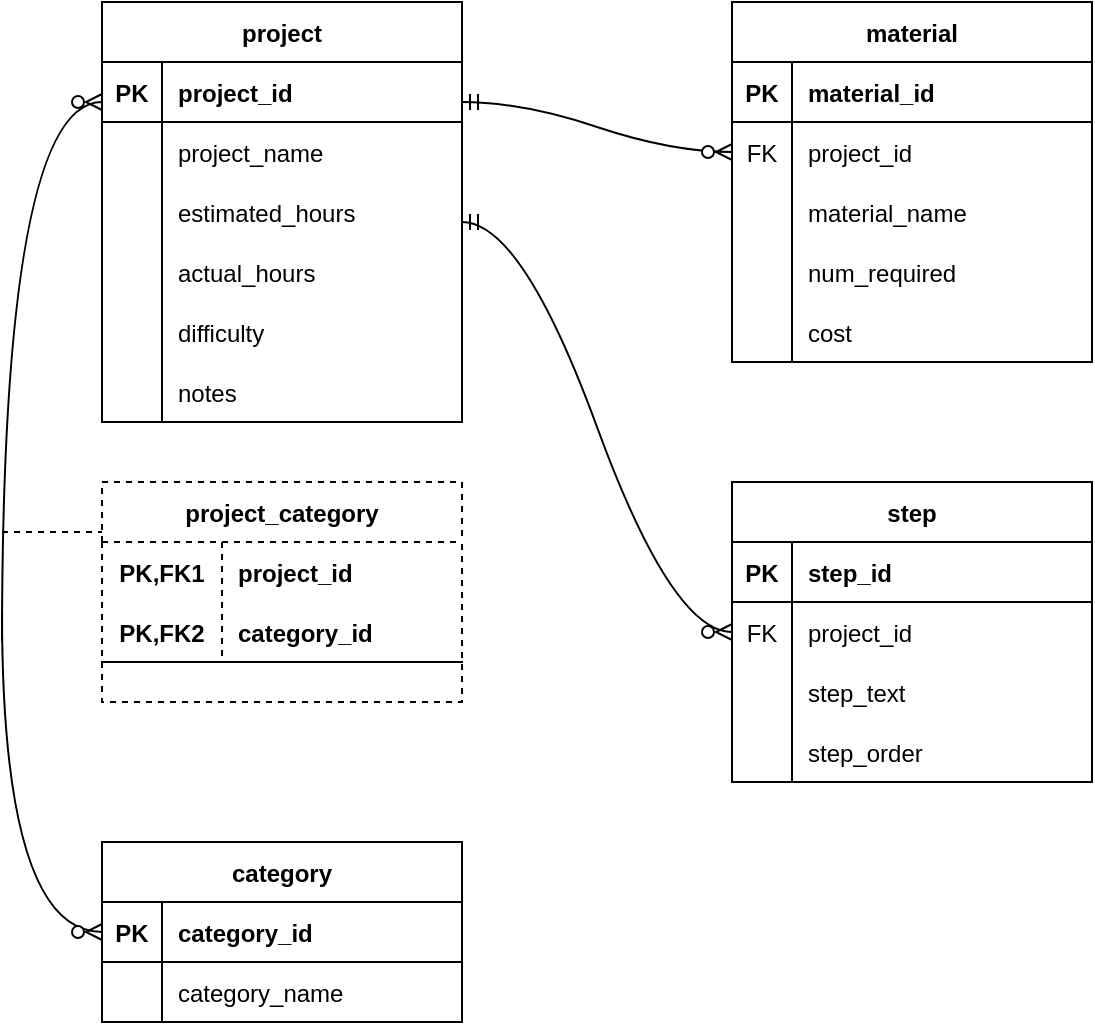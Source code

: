 <mxfile version="20.8.16" type="device"><diagram name="Page-1" id="JDRrHScXM-S9dREZqK3S"><mxGraphModel dx="1098" dy="988" grid="1" gridSize="10" guides="1" tooltips="1" connect="1" arrows="1" fold="1" page="1" pageScale="1" pageWidth="850" pageHeight="1100" math="0" shadow="0"><root><mxCell id="0"/><mxCell id="1" parent="0"/><mxCell id="UTwgDQdo1_0yc5FukBzF-1" value="project" style="shape=table;startSize=30;container=1;collapsible=1;childLayout=tableLayout;fixedRows=1;rowLines=0;fontStyle=1;align=center;resizeLast=1;" vertex="1" parent="1"><mxGeometry x="110" y="110" width="180" height="210" as="geometry"/></mxCell><mxCell id="UTwgDQdo1_0yc5FukBzF-2" value="" style="shape=tableRow;horizontal=0;startSize=0;swimlaneHead=0;swimlaneBody=0;fillColor=none;collapsible=0;dropTarget=0;points=[[0,0.5],[1,0.5]];portConstraint=eastwest;top=0;left=0;right=0;bottom=1;" vertex="1" parent="UTwgDQdo1_0yc5FukBzF-1"><mxGeometry y="30" width="180" height="30" as="geometry"/></mxCell><mxCell id="UTwgDQdo1_0yc5FukBzF-3" value="PK" style="shape=partialRectangle;connectable=0;fillColor=none;top=0;left=0;bottom=0;right=0;fontStyle=1;overflow=hidden;" vertex="1" parent="UTwgDQdo1_0yc5FukBzF-2"><mxGeometry width="30" height="30" as="geometry"><mxRectangle width="30" height="30" as="alternateBounds"/></mxGeometry></mxCell><mxCell id="UTwgDQdo1_0yc5FukBzF-4" value="project_id" style="shape=partialRectangle;connectable=0;fillColor=none;top=0;left=0;bottom=0;right=0;align=left;spacingLeft=6;fontStyle=1;overflow=hidden;" vertex="1" parent="UTwgDQdo1_0yc5FukBzF-2"><mxGeometry x="30" width="150" height="30" as="geometry"><mxRectangle width="150" height="30" as="alternateBounds"/></mxGeometry></mxCell><mxCell id="UTwgDQdo1_0yc5FukBzF-5" value="" style="shape=tableRow;horizontal=0;startSize=0;swimlaneHead=0;swimlaneBody=0;fillColor=none;collapsible=0;dropTarget=0;points=[[0,0.5],[1,0.5]];portConstraint=eastwest;top=0;left=0;right=0;bottom=0;" vertex="1" parent="UTwgDQdo1_0yc5FukBzF-1"><mxGeometry y="60" width="180" height="30" as="geometry"/></mxCell><mxCell id="UTwgDQdo1_0yc5FukBzF-6" value="" style="shape=partialRectangle;connectable=0;fillColor=none;top=0;left=0;bottom=0;right=0;editable=1;overflow=hidden;" vertex="1" parent="UTwgDQdo1_0yc5FukBzF-5"><mxGeometry width="30" height="30" as="geometry"><mxRectangle width="30" height="30" as="alternateBounds"/></mxGeometry></mxCell><mxCell id="UTwgDQdo1_0yc5FukBzF-7" value="project_name" style="shape=partialRectangle;connectable=0;fillColor=none;top=0;left=0;bottom=0;right=0;align=left;spacingLeft=6;overflow=hidden;" vertex="1" parent="UTwgDQdo1_0yc5FukBzF-5"><mxGeometry x="30" width="150" height="30" as="geometry"><mxRectangle width="150" height="30" as="alternateBounds"/></mxGeometry></mxCell><mxCell id="UTwgDQdo1_0yc5FukBzF-8" value="" style="shape=tableRow;horizontal=0;startSize=0;swimlaneHead=0;swimlaneBody=0;fillColor=none;collapsible=0;dropTarget=0;points=[[0,0.5],[1,0.5]];portConstraint=eastwest;top=0;left=0;right=0;bottom=0;" vertex="1" parent="UTwgDQdo1_0yc5FukBzF-1"><mxGeometry y="90" width="180" height="30" as="geometry"/></mxCell><mxCell id="UTwgDQdo1_0yc5FukBzF-9" value="" style="shape=partialRectangle;connectable=0;fillColor=none;top=0;left=0;bottom=0;right=0;editable=1;overflow=hidden;" vertex="1" parent="UTwgDQdo1_0yc5FukBzF-8"><mxGeometry width="30" height="30" as="geometry"><mxRectangle width="30" height="30" as="alternateBounds"/></mxGeometry></mxCell><mxCell id="UTwgDQdo1_0yc5FukBzF-10" value="estimated_hours" style="shape=partialRectangle;connectable=0;fillColor=none;top=0;left=0;bottom=0;right=0;align=left;spacingLeft=6;overflow=hidden;" vertex="1" parent="UTwgDQdo1_0yc5FukBzF-8"><mxGeometry x="30" width="150" height="30" as="geometry"><mxRectangle width="150" height="30" as="alternateBounds"/></mxGeometry></mxCell><mxCell id="UTwgDQdo1_0yc5FukBzF-11" value="" style="shape=tableRow;horizontal=0;startSize=0;swimlaneHead=0;swimlaneBody=0;fillColor=none;collapsible=0;dropTarget=0;points=[[0,0.5],[1,0.5]];portConstraint=eastwest;top=0;left=0;right=0;bottom=0;" vertex="1" parent="UTwgDQdo1_0yc5FukBzF-1"><mxGeometry y="120" width="180" height="30" as="geometry"/></mxCell><mxCell id="UTwgDQdo1_0yc5FukBzF-12" value="" style="shape=partialRectangle;connectable=0;fillColor=none;top=0;left=0;bottom=0;right=0;editable=1;overflow=hidden;" vertex="1" parent="UTwgDQdo1_0yc5FukBzF-11"><mxGeometry width="30" height="30" as="geometry"><mxRectangle width="30" height="30" as="alternateBounds"/></mxGeometry></mxCell><mxCell id="UTwgDQdo1_0yc5FukBzF-13" value="actual_hours" style="shape=partialRectangle;connectable=0;fillColor=none;top=0;left=0;bottom=0;right=0;align=left;spacingLeft=6;overflow=hidden;" vertex="1" parent="UTwgDQdo1_0yc5FukBzF-11"><mxGeometry x="30" width="150" height="30" as="geometry"><mxRectangle width="150" height="30" as="alternateBounds"/></mxGeometry></mxCell><mxCell id="UTwgDQdo1_0yc5FukBzF-17" style="shape=tableRow;horizontal=0;startSize=0;swimlaneHead=0;swimlaneBody=0;fillColor=none;collapsible=0;dropTarget=0;points=[[0,0.5],[1,0.5]];portConstraint=eastwest;top=0;left=0;right=0;bottom=0;" vertex="1" parent="UTwgDQdo1_0yc5FukBzF-1"><mxGeometry y="150" width="180" height="30" as="geometry"/></mxCell><mxCell id="UTwgDQdo1_0yc5FukBzF-18" style="shape=partialRectangle;connectable=0;fillColor=none;top=0;left=0;bottom=0;right=0;editable=1;overflow=hidden;" vertex="1" parent="UTwgDQdo1_0yc5FukBzF-17"><mxGeometry width="30" height="30" as="geometry"><mxRectangle width="30" height="30" as="alternateBounds"/></mxGeometry></mxCell><mxCell id="UTwgDQdo1_0yc5FukBzF-19" value="difficulty" style="shape=partialRectangle;connectable=0;fillColor=none;top=0;left=0;bottom=0;right=0;align=left;spacingLeft=6;overflow=hidden;" vertex="1" parent="UTwgDQdo1_0yc5FukBzF-17"><mxGeometry x="30" width="150" height="30" as="geometry"><mxRectangle width="150" height="30" as="alternateBounds"/></mxGeometry></mxCell><mxCell id="UTwgDQdo1_0yc5FukBzF-14" style="shape=tableRow;horizontal=0;startSize=0;swimlaneHead=0;swimlaneBody=0;fillColor=none;collapsible=0;dropTarget=0;points=[[0,0.5],[1,0.5]];portConstraint=eastwest;top=0;left=0;right=0;bottom=0;" vertex="1" parent="UTwgDQdo1_0yc5FukBzF-1"><mxGeometry y="180" width="180" height="30" as="geometry"/></mxCell><mxCell id="UTwgDQdo1_0yc5FukBzF-15" style="shape=partialRectangle;connectable=0;fillColor=none;top=0;left=0;bottom=0;right=0;editable=1;overflow=hidden;" vertex="1" parent="UTwgDQdo1_0yc5FukBzF-14"><mxGeometry width="30" height="30" as="geometry"><mxRectangle width="30" height="30" as="alternateBounds"/></mxGeometry></mxCell><mxCell id="UTwgDQdo1_0yc5FukBzF-16" value="notes" style="shape=partialRectangle;connectable=0;fillColor=none;top=0;left=0;bottom=0;right=0;align=left;spacingLeft=6;overflow=hidden;" vertex="1" parent="UTwgDQdo1_0yc5FukBzF-14"><mxGeometry x="30" width="150" height="30" as="geometry"><mxRectangle width="150" height="30" as="alternateBounds"/></mxGeometry></mxCell><mxCell id="UTwgDQdo1_0yc5FukBzF-20" value="material" style="shape=table;startSize=30;container=1;collapsible=1;childLayout=tableLayout;fixedRows=1;rowLines=0;fontStyle=1;align=center;resizeLast=1;" vertex="1" parent="1"><mxGeometry x="425" y="110" width="180" height="180" as="geometry"/></mxCell><mxCell id="UTwgDQdo1_0yc5FukBzF-21" value="" style="shape=tableRow;horizontal=0;startSize=0;swimlaneHead=0;swimlaneBody=0;fillColor=none;collapsible=0;dropTarget=0;points=[[0,0.5],[1,0.5]];portConstraint=eastwest;top=0;left=0;right=0;bottom=1;" vertex="1" parent="UTwgDQdo1_0yc5FukBzF-20"><mxGeometry y="30" width="180" height="30" as="geometry"/></mxCell><mxCell id="UTwgDQdo1_0yc5FukBzF-22" value="PK" style="shape=partialRectangle;connectable=0;fillColor=none;top=0;left=0;bottom=0;right=0;fontStyle=1;overflow=hidden;" vertex="1" parent="UTwgDQdo1_0yc5FukBzF-21"><mxGeometry width="30" height="30" as="geometry"><mxRectangle width="30" height="30" as="alternateBounds"/></mxGeometry></mxCell><mxCell id="UTwgDQdo1_0yc5FukBzF-23" value="material_id" style="shape=partialRectangle;connectable=0;fillColor=none;top=0;left=0;bottom=0;right=0;align=left;spacingLeft=6;fontStyle=1;overflow=hidden;" vertex="1" parent="UTwgDQdo1_0yc5FukBzF-21"><mxGeometry x="30" width="150" height="30" as="geometry"><mxRectangle width="150" height="30" as="alternateBounds"/></mxGeometry></mxCell><mxCell id="UTwgDQdo1_0yc5FukBzF-24" value="" style="shape=tableRow;horizontal=0;startSize=0;swimlaneHead=0;swimlaneBody=0;fillColor=none;collapsible=0;dropTarget=0;points=[[0,0.5],[1,0.5]];portConstraint=eastwest;top=0;left=0;right=0;bottom=0;" vertex="1" parent="UTwgDQdo1_0yc5FukBzF-20"><mxGeometry y="60" width="180" height="30" as="geometry"/></mxCell><mxCell id="UTwgDQdo1_0yc5FukBzF-25" value="FK" style="shape=partialRectangle;connectable=0;fillColor=none;top=0;left=0;bottom=0;right=0;editable=1;overflow=hidden;" vertex="1" parent="UTwgDQdo1_0yc5FukBzF-24"><mxGeometry width="30" height="30" as="geometry"><mxRectangle width="30" height="30" as="alternateBounds"/></mxGeometry></mxCell><mxCell id="UTwgDQdo1_0yc5FukBzF-26" value="project_id" style="shape=partialRectangle;connectable=0;fillColor=none;top=0;left=0;bottom=0;right=0;align=left;spacingLeft=6;overflow=hidden;" vertex="1" parent="UTwgDQdo1_0yc5FukBzF-24"><mxGeometry x="30" width="150" height="30" as="geometry"><mxRectangle width="150" height="30" as="alternateBounds"/></mxGeometry></mxCell><mxCell id="UTwgDQdo1_0yc5FukBzF-27" value="" style="shape=tableRow;horizontal=0;startSize=0;swimlaneHead=0;swimlaneBody=0;fillColor=none;collapsible=0;dropTarget=0;points=[[0,0.5],[1,0.5]];portConstraint=eastwest;top=0;left=0;right=0;bottom=0;" vertex="1" parent="UTwgDQdo1_0yc5FukBzF-20"><mxGeometry y="90" width="180" height="30" as="geometry"/></mxCell><mxCell id="UTwgDQdo1_0yc5FukBzF-28" value="" style="shape=partialRectangle;connectable=0;fillColor=none;top=0;left=0;bottom=0;right=0;editable=1;overflow=hidden;" vertex="1" parent="UTwgDQdo1_0yc5FukBzF-27"><mxGeometry width="30" height="30" as="geometry"><mxRectangle width="30" height="30" as="alternateBounds"/></mxGeometry></mxCell><mxCell id="UTwgDQdo1_0yc5FukBzF-29" value="material_name" style="shape=partialRectangle;connectable=0;fillColor=none;top=0;left=0;bottom=0;right=0;align=left;spacingLeft=6;overflow=hidden;" vertex="1" parent="UTwgDQdo1_0yc5FukBzF-27"><mxGeometry x="30" width="150" height="30" as="geometry"><mxRectangle width="150" height="30" as="alternateBounds"/></mxGeometry></mxCell><mxCell id="UTwgDQdo1_0yc5FukBzF-30" value="" style="shape=tableRow;horizontal=0;startSize=0;swimlaneHead=0;swimlaneBody=0;fillColor=none;collapsible=0;dropTarget=0;points=[[0,0.5],[1,0.5]];portConstraint=eastwest;top=0;left=0;right=0;bottom=0;" vertex="1" parent="UTwgDQdo1_0yc5FukBzF-20"><mxGeometry y="120" width="180" height="30" as="geometry"/></mxCell><mxCell id="UTwgDQdo1_0yc5FukBzF-31" value="" style="shape=partialRectangle;connectable=0;fillColor=none;top=0;left=0;bottom=0;right=0;editable=1;overflow=hidden;" vertex="1" parent="UTwgDQdo1_0yc5FukBzF-30"><mxGeometry width="30" height="30" as="geometry"><mxRectangle width="30" height="30" as="alternateBounds"/></mxGeometry></mxCell><mxCell id="UTwgDQdo1_0yc5FukBzF-32" value="num_required" style="shape=partialRectangle;connectable=0;fillColor=none;top=0;left=0;bottom=0;right=0;align=left;spacingLeft=6;overflow=hidden;" vertex="1" parent="UTwgDQdo1_0yc5FukBzF-30"><mxGeometry x="30" width="150" height="30" as="geometry"><mxRectangle width="150" height="30" as="alternateBounds"/></mxGeometry></mxCell><mxCell id="UTwgDQdo1_0yc5FukBzF-33" style="shape=tableRow;horizontal=0;startSize=0;swimlaneHead=0;swimlaneBody=0;fillColor=none;collapsible=0;dropTarget=0;points=[[0,0.5],[1,0.5]];portConstraint=eastwest;top=0;left=0;right=0;bottom=0;" vertex="1" parent="UTwgDQdo1_0yc5FukBzF-20"><mxGeometry y="150" width="180" height="30" as="geometry"/></mxCell><mxCell id="UTwgDQdo1_0yc5FukBzF-34" style="shape=partialRectangle;connectable=0;fillColor=none;top=0;left=0;bottom=0;right=0;editable=1;overflow=hidden;" vertex="1" parent="UTwgDQdo1_0yc5FukBzF-33"><mxGeometry width="30" height="30" as="geometry"><mxRectangle width="30" height="30" as="alternateBounds"/></mxGeometry></mxCell><mxCell id="UTwgDQdo1_0yc5FukBzF-35" value="cost" style="shape=partialRectangle;connectable=0;fillColor=none;top=0;left=0;bottom=0;right=0;align=left;spacingLeft=6;overflow=hidden;" vertex="1" parent="UTwgDQdo1_0yc5FukBzF-33"><mxGeometry x="30" width="150" height="30" as="geometry"><mxRectangle width="150" height="30" as="alternateBounds"/></mxGeometry></mxCell><mxCell id="UTwgDQdo1_0yc5FukBzF-36" value="step" style="shape=table;startSize=30;container=1;collapsible=1;childLayout=tableLayout;fixedRows=1;rowLines=0;fontStyle=1;align=center;resizeLast=1;" vertex="1" parent="1"><mxGeometry x="425" y="350" width="180" height="150" as="geometry"/></mxCell><mxCell id="UTwgDQdo1_0yc5FukBzF-37" value="" style="shape=tableRow;horizontal=0;startSize=0;swimlaneHead=0;swimlaneBody=0;fillColor=none;collapsible=0;dropTarget=0;points=[[0,0.5],[1,0.5]];portConstraint=eastwest;top=0;left=0;right=0;bottom=1;" vertex="1" parent="UTwgDQdo1_0yc5FukBzF-36"><mxGeometry y="30" width="180" height="30" as="geometry"/></mxCell><mxCell id="UTwgDQdo1_0yc5FukBzF-38" value="PK" style="shape=partialRectangle;connectable=0;fillColor=none;top=0;left=0;bottom=0;right=0;fontStyle=1;overflow=hidden;" vertex="1" parent="UTwgDQdo1_0yc5FukBzF-37"><mxGeometry width="30" height="30" as="geometry"><mxRectangle width="30" height="30" as="alternateBounds"/></mxGeometry></mxCell><mxCell id="UTwgDQdo1_0yc5FukBzF-39" value="step_id" style="shape=partialRectangle;connectable=0;fillColor=none;top=0;left=0;bottom=0;right=0;align=left;spacingLeft=6;fontStyle=1;overflow=hidden;" vertex="1" parent="UTwgDQdo1_0yc5FukBzF-37"><mxGeometry x="30" width="150" height="30" as="geometry"><mxRectangle width="150" height="30" as="alternateBounds"/></mxGeometry></mxCell><mxCell id="UTwgDQdo1_0yc5FukBzF-40" value="" style="shape=tableRow;horizontal=0;startSize=0;swimlaneHead=0;swimlaneBody=0;fillColor=none;collapsible=0;dropTarget=0;points=[[0,0.5],[1,0.5]];portConstraint=eastwest;top=0;left=0;right=0;bottom=0;" vertex="1" parent="UTwgDQdo1_0yc5FukBzF-36"><mxGeometry y="60" width="180" height="30" as="geometry"/></mxCell><mxCell id="UTwgDQdo1_0yc5FukBzF-41" value="FK" style="shape=partialRectangle;connectable=0;fillColor=none;top=0;left=0;bottom=0;right=0;editable=1;overflow=hidden;" vertex="1" parent="UTwgDQdo1_0yc5FukBzF-40"><mxGeometry width="30" height="30" as="geometry"><mxRectangle width="30" height="30" as="alternateBounds"/></mxGeometry></mxCell><mxCell id="UTwgDQdo1_0yc5FukBzF-42" value="project_id" style="shape=partialRectangle;connectable=0;fillColor=none;top=0;left=0;bottom=0;right=0;align=left;spacingLeft=6;overflow=hidden;" vertex="1" parent="UTwgDQdo1_0yc5FukBzF-40"><mxGeometry x="30" width="150" height="30" as="geometry"><mxRectangle width="150" height="30" as="alternateBounds"/></mxGeometry></mxCell><mxCell id="UTwgDQdo1_0yc5FukBzF-43" value="" style="shape=tableRow;horizontal=0;startSize=0;swimlaneHead=0;swimlaneBody=0;fillColor=none;collapsible=0;dropTarget=0;points=[[0,0.5],[1,0.5]];portConstraint=eastwest;top=0;left=0;right=0;bottom=0;" vertex="1" parent="UTwgDQdo1_0yc5FukBzF-36"><mxGeometry y="90" width="180" height="30" as="geometry"/></mxCell><mxCell id="UTwgDQdo1_0yc5FukBzF-44" value="" style="shape=partialRectangle;connectable=0;fillColor=none;top=0;left=0;bottom=0;right=0;editable=1;overflow=hidden;" vertex="1" parent="UTwgDQdo1_0yc5FukBzF-43"><mxGeometry width="30" height="30" as="geometry"><mxRectangle width="30" height="30" as="alternateBounds"/></mxGeometry></mxCell><mxCell id="UTwgDQdo1_0yc5FukBzF-45" value="step_text" style="shape=partialRectangle;connectable=0;fillColor=none;top=0;left=0;bottom=0;right=0;align=left;spacingLeft=6;overflow=hidden;" vertex="1" parent="UTwgDQdo1_0yc5FukBzF-43"><mxGeometry x="30" width="150" height="30" as="geometry"><mxRectangle width="150" height="30" as="alternateBounds"/></mxGeometry></mxCell><mxCell id="UTwgDQdo1_0yc5FukBzF-46" value="" style="shape=tableRow;horizontal=0;startSize=0;swimlaneHead=0;swimlaneBody=0;fillColor=none;collapsible=0;dropTarget=0;points=[[0,0.5],[1,0.5]];portConstraint=eastwest;top=0;left=0;right=0;bottom=0;" vertex="1" parent="UTwgDQdo1_0yc5FukBzF-36"><mxGeometry y="120" width="180" height="30" as="geometry"/></mxCell><mxCell id="UTwgDQdo1_0yc5FukBzF-47" value="" style="shape=partialRectangle;connectable=0;fillColor=none;top=0;left=0;bottom=0;right=0;editable=1;overflow=hidden;" vertex="1" parent="UTwgDQdo1_0yc5FukBzF-46"><mxGeometry width="30" height="30" as="geometry"><mxRectangle width="30" height="30" as="alternateBounds"/></mxGeometry></mxCell><mxCell id="UTwgDQdo1_0yc5FukBzF-48" value="step_order" style="shape=partialRectangle;connectable=0;fillColor=none;top=0;left=0;bottom=0;right=0;align=left;spacingLeft=6;overflow=hidden;" vertex="1" parent="UTwgDQdo1_0yc5FukBzF-46"><mxGeometry x="30" width="150" height="30" as="geometry"><mxRectangle width="150" height="30" as="alternateBounds"/></mxGeometry></mxCell><mxCell id="UTwgDQdo1_0yc5FukBzF-49" value="category" style="shape=table;startSize=30;container=1;collapsible=1;childLayout=tableLayout;fixedRows=1;rowLines=0;fontStyle=1;align=center;resizeLast=1;" vertex="1" parent="1"><mxGeometry x="110" y="530" width="180" height="90" as="geometry"/></mxCell><mxCell id="UTwgDQdo1_0yc5FukBzF-50" value="" style="shape=tableRow;horizontal=0;startSize=0;swimlaneHead=0;swimlaneBody=0;fillColor=none;collapsible=0;dropTarget=0;points=[[0,0.5],[1,0.5]];portConstraint=eastwest;top=0;left=0;right=0;bottom=1;" vertex="1" parent="UTwgDQdo1_0yc5FukBzF-49"><mxGeometry y="30" width="180" height="30" as="geometry"/></mxCell><mxCell id="UTwgDQdo1_0yc5FukBzF-51" value="PK" style="shape=partialRectangle;connectable=0;fillColor=none;top=0;left=0;bottom=0;right=0;fontStyle=1;overflow=hidden;" vertex="1" parent="UTwgDQdo1_0yc5FukBzF-50"><mxGeometry width="30" height="30" as="geometry"><mxRectangle width="30" height="30" as="alternateBounds"/></mxGeometry></mxCell><mxCell id="UTwgDQdo1_0yc5FukBzF-52" value="category_id" style="shape=partialRectangle;connectable=0;fillColor=none;top=0;left=0;bottom=0;right=0;align=left;spacingLeft=6;fontStyle=1;overflow=hidden;" vertex="1" parent="UTwgDQdo1_0yc5FukBzF-50"><mxGeometry x="30" width="150" height="30" as="geometry"><mxRectangle width="150" height="30" as="alternateBounds"/></mxGeometry></mxCell><mxCell id="UTwgDQdo1_0yc5FukBzF-53" value="" style="shape=tableRow;horizontal=0;startSize=0;swimlaneHead=0;swimlaneBody=0;fillColor=none;collapsible=0;dropTarget=0;points=[[0,0.5],[1,0.5]];portConstraint=eastwest;top=0;left=0;right=0;bottom=0;" vertex="1" parent="UTwgDQdo1_0yc5FukBzF-49"><mxGeometry y="60" width="180" height="30" as="geometry"/></mxCell><mxCell id="UTwgDQdo1_0yc5FukBzF-54" value="" style="shape=partialRectangle;connectable=0;fillColor=none;top=0;left=0;bottom=0;right=0;editable=1;overflow=hidden;" vertex="1" parent="UTwgDQdo1_0yc5FukBzF-53"><mxGeometry width="30" height="30" as="geometry"><mxRectangle width="30" height="30" as="alternateBounds"/></mxGeometry></mxCell><mxCell id="UTwgDQdo1_0yc5FukBzF-55" value="category_name" style="shape=partialRectangle;connectable=0;fillColor=none;top=0;left=0;bottom=0;right=0;align=left;spacingLeft=6;overflow=hidden;" vertex="1" parent="UTwgDQdo1_0yc5FukBzF-53"><mxGeometry x="30" width="150" height="30" as="geometry"><mxRectangle width="150" height="30" as="alternateBounds"/></mxGeometry></mxCell><mxCell id="UTwgDQdo1_0yc5FukBzF-62" value="project_category" style="shape=table;startSize=30;container=1;collapsible=1;childLayout=tableLayout;fixedRows=1;rowLines=0;fontStyle=1;align=center;resizeLast=1;dashed=1;" vertex="1" parent="1"><mxGeometry x="110" y="350" width="180" height="110" as="geometry"/></mxCell><mxCell id="UTwgDQdo1_0yc5FukBzF-63" value="" style="shape=tableRow;horizontal=0;startSize=0;swimlaneHead=0;swimlaneBody=0;fillColor=none;collapsible=0;dropTarget=0;points=[[0,0.5],[1,0.5]];portConstraint=eastwest;top=0;left=0;right=0;bottom=0;" vertex="1" parent="UTwgDQdo1_0yc5FukBzF-62"><mxGeometry y="30" width="180" height="30" as="geometry"/></mxCell><mxCell id="UTwgDQdo1_0yc5FukBzF-64" value="PK,FK1" style="shape=partialRectangle;connectable=0;fillColor=none;top=0;left=0;bottom=0;right=0;fontStyle=1;overflow=hidden;" vertex="1" parent="UTwgDQdo1_0yc5FukBzF-63"><mxGeometry width="60" height="30" as="geometry"><mxRectangle width="60" height="30" as="alternateBounds"/></mxGeometry></mxCell><mxCell id="UTwgDQdo1_0yc5FukBzF-65" value="project_id" style="shape=partialRectangle;connectable=0;fillColor=none;top=0;left=0;bottom=0;right=0;align=left;spacingLeft=6;fontStyle=1;overflow=hidden;" vertex="1" parent="UTwgDQdo1_0yc5FukBzF-63"><mxGeometry x="60" width="120" height="30" as="geometry"><mxRectangle width="120" height="30" as="alternateBounds"/></mxGeometry></mxCell><mxCell id="UTwgDQdo1_0yc5FukBzF-66" value="" style="shape=tableRow;horizontal=0;startSize=0;swimlaneHead=0;swimlaneBody=0;fillColor=none;collapsible=0;dropTarget=0;points=[[0,0.5],[1,0.5]];portConstraint=eastwest;top=0;left=0;right=0;bottom=1;" vertex="1" parent="UTwgDQdo1_0yc5FukBzF-62"><mxGeometry y="60" width="180" height="30" as="geometry"/></mxCell><mxCell id="UTwgDQdo1_0yc5FukBzF-67" value="PK,FK2" style="shape=partialRectangle;connectable=0;fillColor=none;top=0;left=0;bottom=0;right=0;fontStyle=1;overflow=hidden;" vertex="1" parent="UTwgDQdo1_0yc5FukBzF-66"><mxGeometry width="60" height="30" as="geometry"><mxRectangle width="60" height="30" as="alternateBounds"/></mxGeometry></mxCell><mxCell id="UTwgDQdo1_0yc5FukBzF-68" value="category_id" style="shape=partialRectangle;connectable=0;fillColor=none;top=0;left=0;bottom=0;right=0;align=left;spacingLeft=6;fontStyle=1;overflow=hidden;" vertex="1" parent="UTwgDQdo1_0yc5FukBzF-66"><mxGeometry x="60" width="120" height="30" as="geometry"><mxRectangle width="120" height="30" as="alternateBounds"/></mxGeometry></mxCell><mxCell id="UTwgDQdo1_0yc5FukBzF-75" value="" style="edgeStyle=orthogonalEdgeStyle;fontSize=12;html=1;endArrow=ERzeroToMany;endFill=1;startArrow=none;rounded=0;curved=1;" edge="1" parent="1"><mxGeometry width="100" height="100" relative="1" as="geometry"><mxPoint x="60" y="430" as="sourcePoint"/><mxPoint x="110" y="160" as="targetPoint"/><Array as="points"><mxPoint x="60" y="160"/></Array></mxGeometry></mxCell><mxCell id="UTwgDQdo1_0yc5FukBzF-76" value="" style="edgeStyle=orthogonalEdgeStyle;fontSize=12;html=1;endArrow=none;endFill=1;startArrow=ERzeroToMany;rounded=0;exitX=0;exitY=0.5;exitDx=0;exitDy=0;curved=1;" edge="1" parent="1" source="UTwgDQdo1_0yc5FukBzF-49"><mxGeometry width="100" height="100" relative="1" as="geometry"><mxPoint x="110" y="575" as="sourcePoint"/><mxPoint x="60" y="415" as="targetPoint"/><Array as="points"><mxPoint x="60" y="575"/></Array></mxGeometry></mxCell><mxCell id="UTwgDQdo1_0yc5FukBzF-78" value="" style="line;strokeWidth=1;rotatable=0;dashed=1;labelPosition=right;align=left;verticalAlign=middle;spacingTop=0;spacingLeft=6;points=[];portConstraint=eastwest;" vertex="1" parent="1"><mxGeometry x="60" y="370" width="50" height="10" as="geometry"/></mxCell><mxCell id="UTwgDQdo1_0yc5FukBzF-79" value="" style="edgeStyle=entityRelationEdgeStyle;fontSize=12;html=1;endArrow=ERzeroToMany;startArrow=ERmandOne;rounded=0;curved=1;entryX=0;entryY=0.5;entryDx=0;entryDy=0;" edge="1" parent="1" target="UTwgDQdo1_0yc5FukBzF-24"><mxGeometry width="100" height="100" relative="1" as="geometry"><mxPoint x="290" y="160" as="sourcePoint"/><mxPoint x="410" y="188" as="targetPoint"/></mxGeometry></mxCell><mxCell id="UTwgDQdo1_0yc5FukBzF-80" value="" style="edgeStyle=entityRelationEdgeStyle;fontSize=12;html=1;endArrow=ERzeroToMany;startArrow=ERmandOne;rounded=0;curved=1;entryX=0;entryY=0.5;entryDx=0;entryDy=0;" edge="1" parent="1" target="UTwgDQdo1_0yc5FukBzF-40"><mxGeometry width="100" height="100" relative="1" as="geometry"><mxPoint x="290" y="220" as="sourcePoint"/><mxPoint x="390" y="120" as="targetPoint"/></mxGeometry></mxCell></root></mxGraphModel></diagram></mxfile>